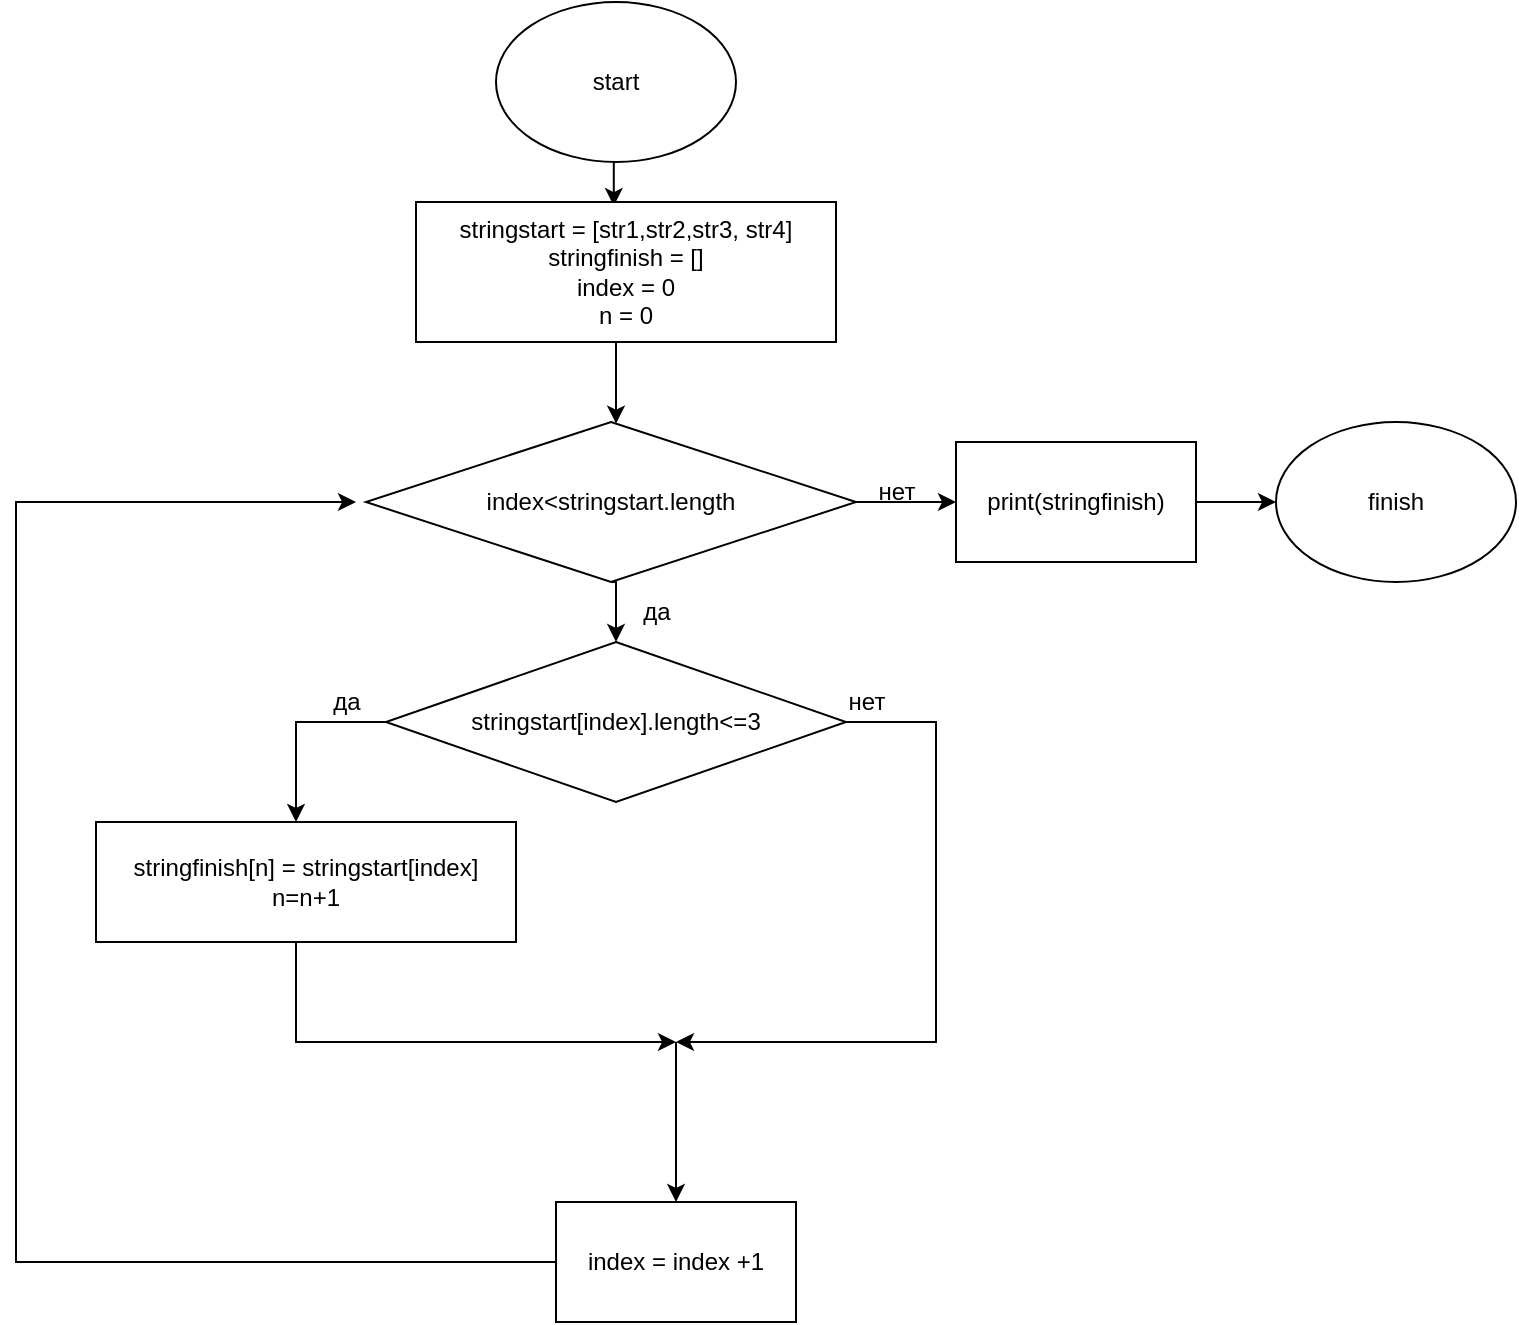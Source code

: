 <mxfile version="20.8.20" type="device"><diagram name="Страница 1" id="CZiN8W8ySm2OS7_N7yg0"><mxGraphModel dx="1379" dy="796" grid="1" gridSize="10" guides="1" tooltips="1" connect="1" arrows="1" fold="1" page="1" pageScale="1" pageWidth="827" pageHeight="1169" math="0" shadow="0"><root><mxCell id="0"/><mxCell id="1" parent="0"/><mxCell id="o4og61kwf4japKO3f3kP-21" style="edgeStyle=orthogonalEdgeStyle;rounded=0;orthogonalLoop=1;jettySize=auto;html=1;exitX=0.5;exitY=1;exitDx=0;exitDy=0;entryX=0.471;entryY=0.029;entryDx=0;entryDy=0;entryPerimeter=0;" parent="1" source="o4og61kwf4japKO3f3kP-1" target="o4og61kwf4japKO3f3kP-2" edge="1"><mxGeometry relative="1" as="geometry"/></mxCell><mxCell id="o4og61kwf4japKO3f3kP-1" value="start" style="ellipse;whiteSpace=wrap;html=1;" parent="1" vertex="1"><mxGeometry x="300" y="40" width="120" height="80" as="geometry"/></mxCell><mxCell id="o4og61kwf4japKO3f3kP-14" value="" style="edgeStyle=orthogonalEdgeStyle;rounded=0;orthogonalLoop=1;jettySize=auto;html=1;" parent="1" source="o4og61kwf4japKO3f3kP-2" target="o4og61kwf4japKO3f3kP-3" edge="1"><mxGeometry relative="1" as="geometry"><Array as="points"><mxPoint x="360" y="220"/><mxPoint x="360" y="220"/></Array></mxGeometry></mxCell><mxCell id="o4og61kwf4japKO3f3kP-2" value="stringstart = [str1,str2,str3, str4]&lt;br&gt;stringfinish = []&lt;br&gt;index = 0&lt;br&gt;n = 0" style="rounded=0;whiteSpace=wrap;html=1;" parent="1" vertex="1"><mxGeometry x="260" y="140" width="210" height="70" as="geometry"/></mxCell><mxCell id="o4og61kwf4japKO3f3kP-16" style="edgeStyle=orthogonalEdgeStyle;rounded=0;orthogonalLoop=1;jettySize=auto;html=1;exitX=0.5;exitY=1;exitDx=0;exitDy=0;entryX=0.5;entryY=0;entryDx=0;entryDy=0;" parent="1" source="o4og61kwf4japKO3f3kP-3" target="o4og61kwf4japKO3f3kP-4" edge="1"><mxGeometry relative="1" as="geometry"/></mxCell><mxCell id="o4og61kwf4japKO3f3kP-37" style="edgeStyle=orthogonalEdgeStyle;rounded=0;orthogonalLoop=1;jettySize=auto;html=1;exitX=1;exitY=0.5;exitDx=0;exitDy=0;entryX=0;entryY=0.5;entryDx=0;entryDy=0;" parent="1" source="o4og61kwf4japKO3f3kP-3" target="o4og61kwf4japKO3f3kP-36" edge="1"><mxGeometry relative="1" as="geometry"/></mxCell><mxCell id="o4og61kwf4japKO3f3kP-3" value="index&amp;lt;stringstart.length" style="rhombus;whiteSpace=wrap;html=1;" parent="1" vertex="1"><mxGeometry x="235" y="250" width="245" height="80" as="geometry"/></mxCell><mxCell id="o4og61kwf4japKO3f3kP-18" style="edgeStyle=orthogonalEdgeStyle;rounded=0;orthogonalLoop=1;jettySize=auto;html=1;exitX=1;exitY=0.5;exitDx=0;exitDy=0;" parent="1" source="o4og61kwf4japKO3f3kP-4" edge="1"><mxGeometry relative="1" as="geometry"><mxPoint x="390" y="560" as="targetPoint"/><Array as="points"><mxPoint x="520" y="400"/><mxPoint x="520" y="560"/></Array></mxGeometry></mxCell><mxCell id="o4og61kwf4japKO3f3kP-4" value="stringstart[index].length&amp;lt;=3" style="rhombus;whiteSpace=wrap;html=1;" parent="1" vertex="1"><mxGeometry x="245" y="360" width="230" height="80" as="geometry"/></mxCell><mxCell id="o4og61kwf4japKO3f3kP-29" style="edgeStyle=orthogonalEdgeStyle;rounded=0;orthogonalLoop=1;jettySize=auto;html=1;exitX=0.5;exitY=1;exitDx=0;exitDy=0;" parent="1" source="o4og61kwf4japKO3f3kP-5" edge="1"><mxGeometry relative="1" as="geometry"><mxPoint x="390" y="560" as="targetPoint"/><Array as="points"><mxPoint x="200" y="510"/><mxPoint x="200" y="560"/></Array></mxGeometry></mxCell><mxCell id="o4og61kwf4japKO3f3kP-5" value="stringfinish[n] = stringstart[index]&lt;br&gt;n=n+1" style="rounded=0;whiteSpace=wrap;html=1;" parent="1" vertex="1"><mxGeometry x="100" y="450" width="210" height="60" as="geometry"/></mxCell><mxCell id="o4og61kwf4japKO3f3kP-22" value="да" style="text;html=1;align=center;verticalAlign=middle;resizable=0;points=[];autosize=1;strokeColor=none;fillColor=none;" parent="1" vertex="1"><mxGeometry x="205" y="375" width="40" height="30" as="geometry"/></mxCell><mxCell id="o4og61kwf4japKO3f3kP-23" value="нет" style="text;html=1;align=center;verticalAlign=middle;resizable=0;points=[];autosize=1;strokeColor=none;fillColor=none;" parent="1" vertex="1"><mxGeometry x="465" y="375" width="40" height="30" as="geometry"/></mxCell><mxCell id="o4og61kwf4japKO3f3kP-25" value="да" style="text;html=1;align=center;verticalAlign=middle;resizable=0;points=[];autosize=1;strokeColor=none;fillColor=none;" parent="1" vertex="1"><mxGeometry x="360" y="330" width="40" height="30" as="geometry"/></mxCell><mxCell id="o4og61kwf4japKO3f3kP-33" style="edgeStyle=orthogonalEdgeStyle;rounded=0;orthogonalLoop=1;jettySize=auto;html=1;exitX=0;exitY=0.5;exitDx=0;exitDy=0;" parent="1" source="o4og61kwf4japKO3f3kP-32" edge="1"><mxGeometry relative="1" as="geometry"><mxPoint x="230" y="290" as="targetPoint"/><Array as="points"><mxPoint x="60" y="670"/><mxPoint x="60" y="290"/></Array></mxGeometry></mxCell><mxCell id="o4og61kwf4japKO3f3kP-32" value="index = index +1&lt;br&gt;" style="rounded=0;whiteSpace=wrap;html=1;" parent="1" vertex="1"><mxGeometry x="330" y="640" width="120" height="60" as="geometry"/></mxCell><mxCell id="o4og61kwf4japKO3f3kP-35" value="нет" style="text;html=1;align=center;verticalAlign=middle;resizable=0;points=[];autosize=1;strokeColor=none;fillColor=none;" parent="1" vertex="1"><mxGeometry x="480" y="270" width="40" height="30" as="geometry"/></mxCell><mxCell id="o4og61kwf4japKO3f3kP-39" style="edgeStyle=orthogonalEdgeStyle;rounded=0;orthogonalLoop=1;jettySize=auto;html=1;exitX=1;exitY=0.5;exitDx=0;exitDy=0;entryX=0;entryY=0.5;entryDx=0;entryDy=0;" parent="1" source="o4og61kwf4japKO3f3kP-36" target="o4og61kwf4japKO3f3kP-38" edge="1"><mxGeometry relative="1" as="geometry"/></mxCell><mxCell id="o4og61kwf4japKO3f3kP-36" value="print(stringfinish)" style="rounded=0;whiteSpace=wrap;html=1;" parent="1" vertex="1"><mxGeometry x="530" y="260" width="120" height="60" as="geometry"/></mxCell><mxCell id="o4og61kwf4japKO3f3kP-38" value="finish" style="ellipse;whiteSpace=wrap;html=1;" parent="1" vertex="1"><mxGeometry x="690" y="250" width="120" height="80" as="geometry"/></mxCell><mxCell id="z7PYEpTV6FgMHbXOZgcr-5" value="" style="edgeStyle=none;orthogonalLoop=1;jettySize=auto;html=1;rounded=0;exitX=0;exitY=0.5;exitDx=0;exitDy=0;" edge="1" parent="1" source="o4og61kwf4japKO3f3kP-4"><mxGeometry width="100" relative="1" as="geometry"><mxPoint x="240" y="400" as="sourcePoint"/><mxPoint x="200" y="450" as="targetPoint"/><Array as="points"><mxPoint x="200" y="400"/></Array></mxGeometry></mxCell><mxCell id="z7PYEpTV6FgMHbXOZgcr-6" value="" style="edgeStyle=none;orthogonalLoop=1;jettySize=auto;html=1;rounded=0;" edge="1" parent="1"><mxGeometry width="100" relative="1" as="geometry"><mxPoint x="390" y="560" as="sourcePoint"/><mxPoint x="390" y="640" as="targetPoint"/><Array as="points"/></mxGeometry></mxCell></root></mxGraphModel></diagram></mxfile>
